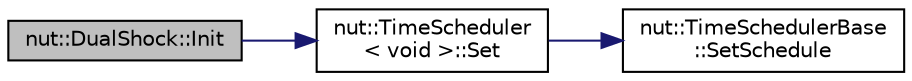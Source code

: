 digraph "nut::DualShock::Init"
{
 // LATEX_PDF_SIZE
  edge [fontname="Helvetica",fontsize="10",labelfontname="Helvetica",labelfontsize="10"];
  node [fontname="Helvetica",fontsize="10",shape=record];
  rankdir="LR";
  Node1 [label="nut::DualShock::Init",height=0.2,width=0.4,color="black", fillcolor="grey75", style="filled", fontcolor="black",tooltip="初期化関数"];
  Node1 -> Node2 [color="midnightblue",fontsize="10",style="solid",fontname="Helvetica"];
  Node2 [label="nut::TimeScheduler\l\< void \>::Set",height=0.2,width=0.4,color="black", fillcolor="white", style="filled",URL="$db/de6/classnut_1_1_time_scheduler_3_01void_01_4.html#a01c1530d879d361ca439023538a83ddd",tooltip="スケジューラのセット"];
  Node2 -> Node3 [color="midnightblue",fontsize="10",style="solid",fontname="Helvetica"];
  Node3 [label="nut::TimeSchedulerBase\l::SetSchedule",height=0.2,width=0.4,color="black", fillcolor="white", style="filled",URL="$d9/d00/classnut_1_1_time_scheduler_base.html#a7c8bf2346e24d05dec2caf68a8d6a8e6",tooltip="スケジューラのセット"];
}

